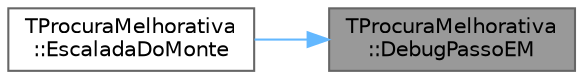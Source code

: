digraph "TProcuraMelhorativa::DebugPassoEM"
{
 // LATEX_PDF_SIZE
  bgcolor="transparent";
  edge [fontname=Helvetica,fontsize=10,labelfontname=Helvetica,labelfontsize=10];
  node [fontname=Helvetica,fontsize=10,shape=box,height=0.2,width=0.4];
  rankdir="RL";
  Node1 [id="Node000001",label="TProcuraMelhorativa\l::DebugPassoEM",height=0.2,width=0.4,color="gray40", fillcolor="grey60", style="filled", fontcolor="black",tooltip=" "];
  Node1 -> Node2 [id="edge1_Node000001_Node000002",dir="back",color="steelblue1",style="solid",tooltip=" "];
  Node2 [id="Node000002",label="TProcuraMelhorativa\l::EscaladaDoMonte",height=0.2,width=0.4,color="grey40", fillcolor="white", style="filled",URL="$classTProcuraMelhorativa.html#a8c8caa2d188bb5f6701fc5e1ddbc4510",tooltip=" "];
}
